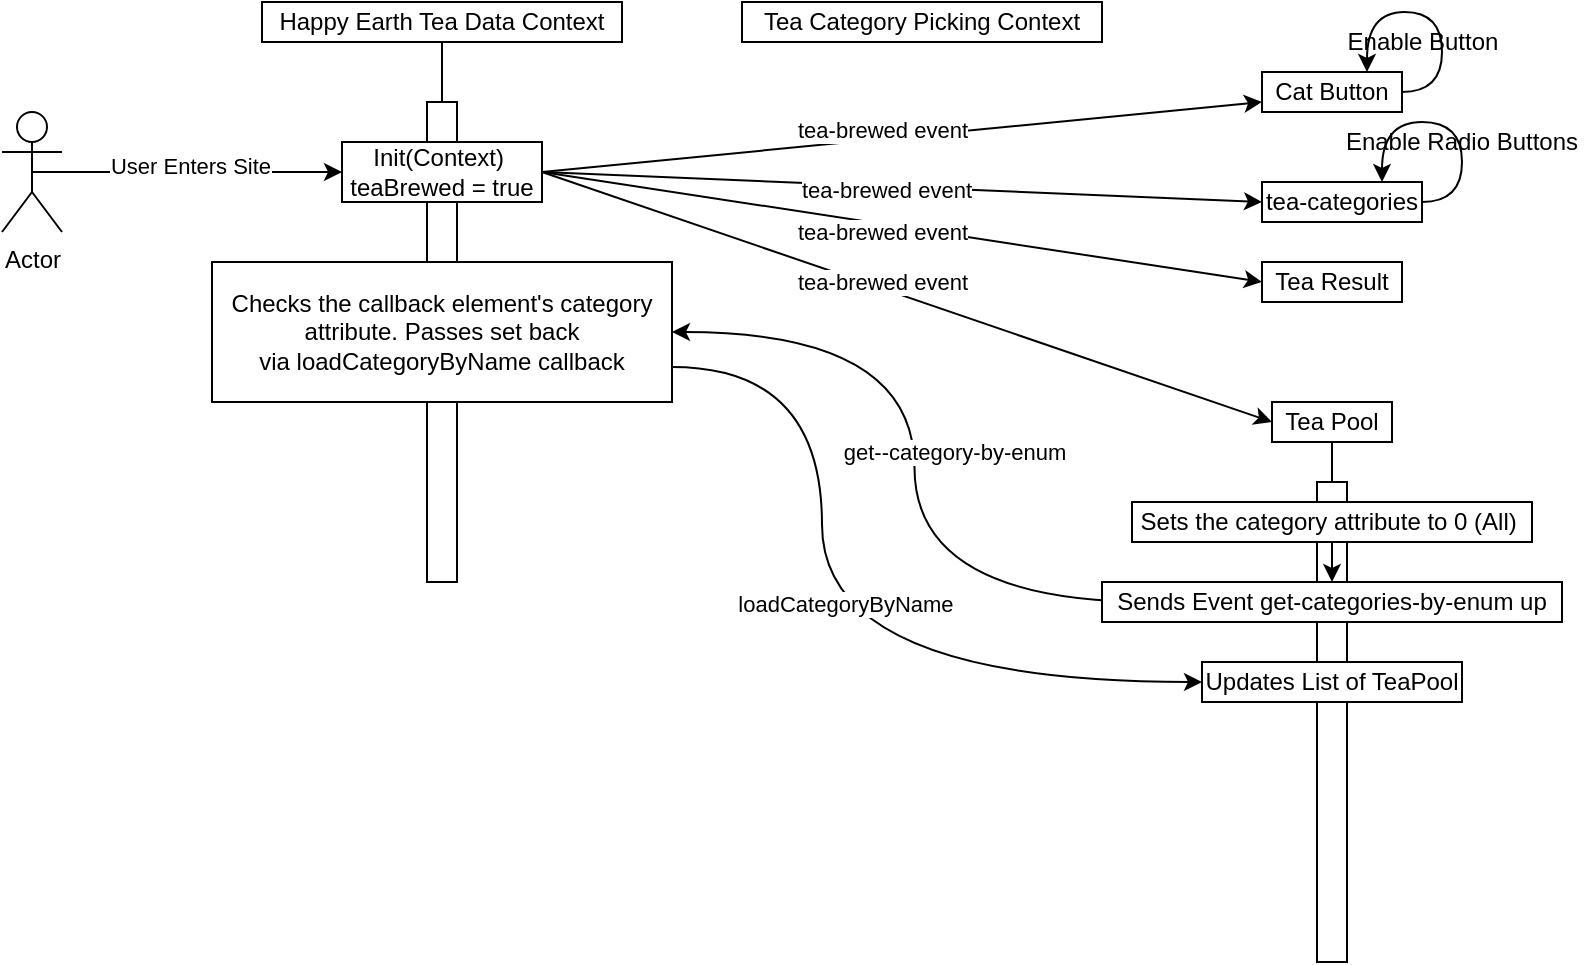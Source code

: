 <mxfile version="22.1.3" type="github">
  <diagram name="Page-1" id="PKf_uY9mV-lAt7suZGPa">
    <mxGraphModel dx="2004" dy="1614" grid="1" gridSize="10" guides="1" tooltips="1" connect="1" arrows="1" fold="1" page="1" pageScale="1" pageWidth="850" pageHeight="1100" math="0" shadow="0">
      <root>
        <mxCell id="0" />
        <mxCell id="1" parent="0" />
        <mxCell id="95WaL3ivA4pqPn56faXc-38" value="" style="rounded=0;whiteSpace=wrap;html=1;" vertex="1" parent="1">
          <mxGeometry x="137.5" y="180" width="15" height="240" as="geometry" />
        </mxCell>
        <mxCell id="95WaL3ivA4pqPn56faXc-1" value="Happy Earth Tea Data Context" style="rounded=0;whiteSpace=wrap;html=1;" vertex="1" parent="1">
          <mxGeometry x="-390" y="-60" width="180" height="20" as="geometry" />
        </mxCell>
        <mxCell id="95WaL3ivA4pqPn56faXc-2" value="Tea Category Picking Context" style="rounded=0;whiteSpace=wrap;html=1;" vertex="1" parent="1">
          <mxGeometry x="-150" y="-60" width="180" height="20" as="geometry" />
        </mxCell>
        <mxCell id="95WaL3ivA4pqPn56faXc-3" value="Cat Button" style="rounded=0;whiteSpace=wrap;html=1;" vertex="1" parent="1">
          <mxGeometry x="110" y="-25" width="70" height="20" as="geometry" />
        </mxCell>
        <mxCell id="95WaL3ivA4pqPn56faXc-4" value="Tea Result" style="rounded=0;whiteSpace=wrap;html=1;" vertex="1" parent="1">
          <mxGeometry x="110" y="70" width="70" height="20" as="geometry" />
        </mxCell>
        <mxCell id="95WaL3ivA4pqPn56faXc-5" value="Tea Pool" style="whiteSpace=wrap;html=1;" vertex="1" parent="1">
          <mxGeometry x="115" y="140" width="60" height="20" as="geometry" />
        </mxCell>
        <mxCell id="95WaL3ivA4pqPn56faXc-10" style="edgeStyle=none;rounded=0;orthogonalLoop=1;jettySize=auto;html=1;exitX=0.5;exitY=0.5;exitDx=0;exitDy=0;exitPerimeter=0;entryX=0;entryY=0.5;entryDx=0;entryDy=0;" edge="1" parent="1" source="95WaL3ivA4pqPn56faXc-6" target="95WaL3ivA4pqPn56faXc-12">
          <mxGeometry relative="1" as="geometry">
            <mxPoint x="-320" y="60" as="targetPoint" />
            <Array as="points" />
          </mxGeometry>
        </mxCell>
        <mxCell id="95WaL3ivA4pqPn56faXc-11" value="User Enters Site" style="edgeLabel;html=1;align=center;verticalAlign=middle;resizable=0;points=[];" vertex="1" connectable="0" parent="95WaL3ivA4pqPn56faXc-10">
          <mxGeometry x="0.035" y="-1" relative="1" as="geometry">
            <mxPoint x="-1" y="-4" as="offset" />
          </mxGeometry>
        </mxCell>
        <mxCell id="95WaL3ivA4pqPn56faXc-6" value="Actor" style="shape=umlActor;verticalLabelPosition=bottom;verticalAlign=top;html=1;outlineConnect=0;" vertex="1" parent="1">
          <mxGeometry x="-520" y="-5" width="30" height="60" as="geometry" />
        </mxCell>
        <mxCell id="95WaL3ivA4pqPn56faXc-13" style="edgeStyle=none;rounded=0;orthogonalLoop=1;jettySize=auto;html=1;entryX=0;entryY=0.75;entryDx=0;entryDy=0;exitX=1;exitY=0.5;exitDx=0;exitDy=0;" edge="1" parent="1" source="95WaL3ivA4pqPn56faXc-12" target="95WaL3ivA4pqPn56faXc-3">
          <mxGeometry relative="1" as="geometry">
            <mxPoint x="110" y="40" as="targetPoint" />
            <mxPoint x="-220" y="50" as="sourcePoint" />
          </mxGeometry>
        </mxCell>
        <mxCell id="95WaL3ivA4pqPn56faXc-19" value="tea-brewed event" style="edgeLabel;html=1;align=center;verticalAlign=middle;resizable=0;points=[];" vertex="1" connectable="0" parent="95WaL3ivA4pqPn56faXc-13">
          <mxGeometry x="-0.101" y="1" relative="1" as="geometry">
            <mxPoint x="8" y="-5" as="offset" />
          </mxGeometry>
        </mxCell>
        <mxCell id="95WaL3ivA4pqPn56faXc-7" value="" style="rounded=0;whiteSpace=wrap;html=1;" vertex="1" parent="1">
          <mxGeometry x="-307.5" y="-10" width="15" height="240" as="geometry" />
        </mxCell>
        <mxCell id="95WaL3ivA4pqPn56faXc-20" style="edgeStyle=none;rounded=0;orthogonalLoop=1;jettySize=auto;html=1;exitX=1;exitY=0.5;exitDx=0;exitDy=0;entryX=0;entryY=0.5;entryDx=0;entryDy=0;" edge="1" parent="1" source="95WaL3ivA4pqPn56faXc-12" target="95WaL3ivA4pqPn56faXc-4">
          <mxGeometry relative="1" as="geometry" />
        </mxCell>
        <mxCell id="95WaL3ivA4pqPn56faXc-22" style="edgeStyle=none;rounded=0;orthogonalLoop=1;jettySize=auto;html=1;exitX=1;exitY=0.5;exitDx=0;exitDy=0;entryX=0;entryY=0.5;entryDx=0;entryDy=0;" edge="1" parent="1" source="95WaL3ivA4pqPn56faXc-12" target="95WaL3ivA4pqPn56faXc-21">
          <mxGeometry relative="1" as="geometry" />
        </mxCell>
        <mxCell id="95WaL3ivA4pqPn56faXc-23" value="tea-brewed event" style="edgeLabel;html=1;align=center;verticalAlign=middle;resizable=0;points=[];" vertex="1" connectable="0" parent="95WaL3ivA4pqPn56faXc-22">
          <mxGeometry x="-0.046" y="-1" relative="1" as="geometry">
            <mxPoint y="1" as="offset" />
          </mxGeometry>
        </mxCell>
        <mxCell id="95WaL3ivA4pqPn56faXc-12" value="Init(Context)&amp;nbsp; teaBrewed = true" style="rounded=0;whiteSpace=wrap;html=1;" vertex="1" parent="1">
          <mxGeometry x="-350" y="10" width="100" height="30" as="geometry" />
        </mxCell>
        <mxCell id="95WaL3ivA4pqPn56faXc-14" value="" style="endArrow=none;html=1;rounded=0;entryX=0.5;entryY=1;entryDx=0;entryDy=0;exitX=0.5;exitY=0;exitDx=0;exitDy=0;" edge="1" parent="1" source="95WaL3ivA4pqPn56faXc-7" target="95WaL3ivA4pqPn56faXc-1">
          <mxGeometry width="50" height="50" relative="1" as="geometry">
            <mxPoint x="-200" y="140" as="sourcePoint" />
            <mxPoint x="-150" y="90" as="targetPoint" />
          </mxGeometry>
        </mxCell>
        <mxCell id="95WaL3ivA4pqPn56faXc-21" value="tea-categories" style="whiteSpace=wrap;html=1;" vertex="1" parent="1">
          <mxGeometry x="110" y="30" width="80" height="20" as="geometry" />
        </mxCell>
        <mxCell id="95WaL3ivA4pqPn56faXc-26" value="tea-brewed event" style="edgeLabel;html=1;align=center;verticalAlign=middle;resizable=0;points=[];" vertex="1" connectable="0" parent="1">
          <mxGeometry x="-80" y="55" as="geometry" />
        </mxCell>
        <mxCell id="95WaL3ivA4pqPn56faXc-27" style="edgeStyle=none;rounded=0;orthogonalLoop=1;jettySize=auto;html=1;exitX=1;exitY=0.5;exitDx=0;exitDy=0;entryX=0;entryY=0.5;entryDx=0;entryDy=0;" edge="1" parent="1" source="95WaL3ivA4pqPn56faXc-12" target="95WaL3ivA4pqPn56faXc-5">
          <mxGeometry relative="1" as="geometry">
            <mxPoint x="-170" y="90" as="sourcePoint" />
            <mxPoint x="190" y="145" as="targetPoint" />
          </mxGeometry>
        </mxCell>
        <mxCell id="95WaL3ivA4pqPn56faXc-28" value="tea-brewed event" style="edgeLabel;html=1;align=center;verticalAlign=middle;resizable=0;points=[];" vertex="1" connectable="0" parent="1">
          <mxGeometry x="-80" y="80" as="geometry" />
        </mxCell>
        <mxCell id="95WaL3ivA4pqPn56faXc-32" style="edgeStyle=orthogonalEdgeStyle;rounded=0;orthogonalLoop=1;jettySize=auto;html=1;exitX=1;exitY=0.5;exitDx=0;exitDy=0;entryX=0.75;entryY=0;entryDx=0;entryDy=0;curved=1;" edge="1" parent="1" source="95WaL3ivA4pqPn56faXc-3" target="95WaL3ivA4pqPn56faXc-3">
          <mxGeometry relative="1" as="geometry">
            <Array as="points">
              <mxPoint x="200" y="-15" />
              <mxPoint x="200" y="-55" />
              <mxPoint x="162" y="-55" />
            </Array>
          </mxGeometry>
        </mxCell>
        <mxCell id="95WaL3ivA4pqPn56faXc-33" value="Enable Button" style="text;html=1;align=center;verticalAlign=middle;resizable=0;points=[];autosize=1;strokeColor=none;fillColor=none;" vertex="1" parent="1">
          <mxGeometry x="140" y="-55" width="100" height="30" as="geometry" />
        </mxCell>
        <mxCell id="95WaL3ivA4pqPn56faXc-34" style="edgeStyle=orthogonalEdgeStyle;curved=1;rounded=0;orthogonalLoop=1;jettySize=auto;html=1;exitX=1;exitY=0.5;exitDx=0;exitDy=0;entryX=0.75;entryY=0;entryDx=0;entryDy=0;" edge="1" parent="1" source="95WaL3ivA4pqPn56faXc-21" target="95WaL3ivA4pqPn56faXc-21">
          <mxGeometry relative="1" as="geometry">
            <Array as="points">
              <mxPoint x="210" y="40" />
              <mxPoint x="210" />
              <mxPoint x="170" />
            </Array>
          </mxGeometry>
        </mxCell>
        <mxCell id="95WaL3ivA4pqPn56faXc-35" value="Enable Radio Buttons" style="text;html=1;strokeColor=none;fillColor=none;align=center;verticalAlign=middle;whiteSpace=wrap;rounded=0;" vertex="1" parent="1">
          <mxGeometry x="150" width="120" height="20" as="geometry" />
        </mxCell>
        <mxCell id="95WaL3ivA4pqPn56faXc-42" style="edgeStyle=orthogonalEdgeStyle;curved=1;rounded=0;orthogonalLoop=1;jettySize=auto;html=1;exitX=0.5;exitY=1;exitDx=0;exitDy=0;entryX=0.5;entryY=0;entryDx=0;entryDy=0;" edge="1" parent="1" source="95WaL3ivA4pqPn56faXc-37" target="95WaL3ivA4pqPn56faXc-41">
          <mxGeometry relative="1" as="geometry" />
        </mxCell>
        <mxCell id="95WaL3ivA4pqPn56faXc-37" value="Sets the category attribute to 0 (All)&amp;nbsp;" style="rounded=0;whiteSpace=wrap;html=1;" vertex="1" parent="1">
          <mxGeometry x="45" y="190" width="200" height="20" as="geometry" />
        </mxCell>
        <mxCell id="95WaL3ivA4pqPn56faXc-40" value="" style="endArrow=none;html=1;rounded=0;curved=1;entryX=0.5;entryY=1;entryDx=0;entryDy=0;exitX=0.5;exitY=0;exitDx=0;exitDy=0;" edge="1" parent="1" source="95WaL3ivA4pqPn56faXc-38" target="95WaL3ivA4pqPn56faXc-5">
          <mxGeometry width="50" height="50" relative="1" as="geometry">
            <mxPoint x="20" y="210" as="sourcePoint" />
            <mxPoint x="70" y="160" as="targetPoint" />
          </mxGeometry>
        </mxCell>
        <mxCell id="95WaL3ivA4pqPn56faXc-44" style="edgeStyle=orthogonalEdgeStyle;curved=1;rounded=0;orthogonalLoop=1;jettySize=auto;html=1;exitX=0;exitY=0.5;exitDx=0;exitDy=0;entryX=1;entryY=0.5;entryDx=0;entryDy=0;" edge="1" parent="1" target="95WaL3ivA4pqPn56faXc-43">
          <mxGeometry relative="1" as="geometry">
            <mxPoint x="57.5" y="240.0" as="sourcePoint" />
            <mxPoint x="-230.0" y="105.0" as="targetPoint" />
          </mxGeometry>
        </mxCell>
        <mxCell id="95WaL3ivA4pqPn56faXc-45" value="get--category-by-enum" style="edgeLabel;html=1;align=center;verticalAlign=middle;resizable=0;points=[];" vertex="1" connectable="0" parent="95WaL3ivA4pqPn56faXc-44">
          <mxGeometry x="0.552" y="11" relative="1" as="geometry">
            <mxPoint x="56" y="49" as="offset" />
          </mxGeometry>
        </mxCell>
        <mxCell id="95WaL3ivA4pqPn56faXc-41" value="Sends Event&amp;nbsp;get-categories-by-enum up" style="rounded=0;whiteSpace=wrap;html=1;" vertex="1" parent="1">
          <mxGeometry x="30" y="230" width="230" height="20" as="geometry" />
        </mxCell>
        <mxCell id="95WaL3ivA4pqPn56faXc-46" style="edgeStyle=orthogonalEdgeStyle;curved=1;rounded=0;orthogonalLoop=1;jettySize=auto;html=1;exitX=1;exitY=0.75;exitDx=0;exitDy=0;entryX=0;entryY=0.5;entryDx=0;entryDy=0;" edge="1" parent="1" source="95WaL3ivA4pqPn56faXc-43" target="95WaL3ivA4pqPn56faXc-47">
          <mxGeometry relative="1" as="geometry">
            <mxPoint x="-110.0" y="260.0" as="targetPoint" />
            <Array as="points">
              <mxPoint x="-110" y="122" />
              <mxPoint x="-110" y="280" />
            </Array>
          </mxGeometry>
        </mxCell>
        <mxCell id="95WaL3ivA4pqPn56faXc-48" value="loadCategoryByName&amp;nbsp;" style="edgeLabel;html=1;align=center;verticalAlign=middle;resizable=0;points=[];" vertex="1" connectable="0" parent="95WaL3ivA4pqPn56faXc-46">
          <mxGeometry x="-0.086" y="13" relative="1" as="geometry">
            <mxPoint as="offset" />
          </mxGeometry>
        </mxCell>
        <mxCell id="95WaL3ivA4pqPn56faXc-43" value="Checks the callback element&#39;s category attribute. Passes set back via&amp;nbsp;loadCategoryByName callback" style="rounded=0;whiteSpace=wrap;html=1;" vertex="1" parent="1">
          <mxGeometry x="-415" y="70" width="230" height="70" as="geometry" />
        </mxCell>
        <mxCell id="95WaL3ivA4pqPn56faXc-47" value="Updates List of TeaPool" style="whiteSpace=wrap;html=1;" vertex="1" parent="1">
          <mxGeometry x="80" y="270" width="130" height="20" as="geometry" />
        </mxCell>
      </root>
    </mxGraphModel>
  </diagram>
</mxfile>
